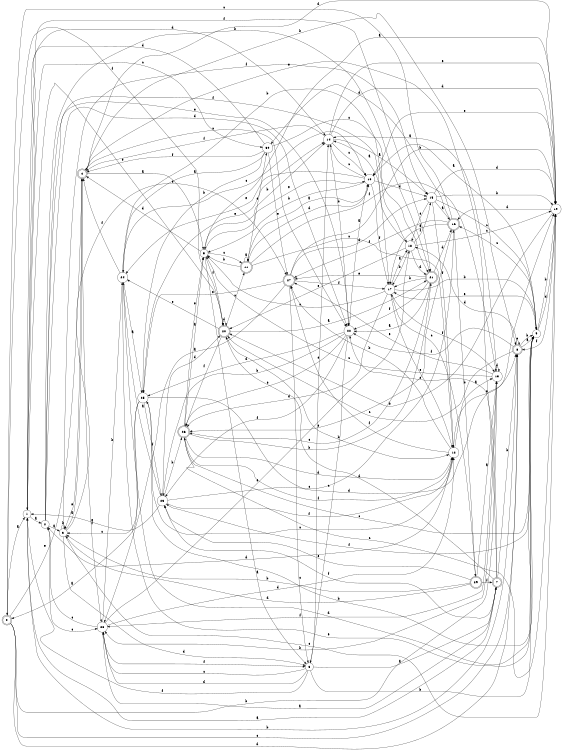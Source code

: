 digraph n25_8 {
__start0 [label="" shape="none"];

rankdir=LR;
size="8,5";

s0 [style="rounded,filled", color="black", fillcolor="white" shape="doublecircle", label="0"];
s1 [style="filled", color="black", fillcolor="white" shape="circle", label="1"];
s2 [style="filled", color="black", fillcolor="white" shape="circle", label="2"];
s3 [style="filled", color="black", fillcolor="white" shape="circle", label="3"];
s4 [style="rounded,filled", color="black", fillcolor="white" shape="doublecircle", label="4"];
s5 [style="filled", color="black", fillcolor="white" shape="circle", label="5"];
s6 [style="filled", color="black", fillcolor="white" shape="circle", label="6"];
s7 [style="rounded,filled", color="black", fillcolor="white" shape="doublecircle", label="7"];
s8 [style="rounded,filled", color="black", fillcolor="white" shape="doublecircle", label="8"];
s9 [style="filled", color="black", fillcolor="white" shape="circle", label="9"];
s10 [style="filled", color="black", fillcolor="white" shape="circle", label="10"];
s11 [style="rounded,filled", color="black", fillcolor="white" shape="doublecircle", label="11"];
s12 [style="filled", color="black", fillcolor="white" shape="circle", label="12"];
s13 [style="filled", color="black", fillcolor="white" shape="circle", label="13"];
s14 [style="filled", color="black", fillcolor="white" shape="circle", label="14"];
s15 [style="filled", color="black", fillcolor="white" shape="circle", label="15"];
s16 [style="rounded,filled", color="black", fillcolor="white" shape="doublecircle", label="16"];
s17 [style="filled", color="black", fillcolor="white" shape="circle", label="17"];
s18 [style="filled", color="black", fillcolor="white" shape="circle", label="18"];
s19 [style="filled", color="black", fillcolor="white" shape="circle", label="19"];
s20 [style="rounded,filled", color="black", fillcolor="white" shape="doublecircle", label="20"];
s21 [style="rounded,filled", color="black", fillcolor="white" shape="doublecircle", label="21"];
s22 [style="filled", color="black", fillcolor="white" shape="circle", label="22"];
s23 [style="filled", color="black", fillcolor="white" shape="circle", label="23"];
s24 [style="filled", color="black", fillcolor="white" shape="circle", label="24"];
s25 [style="filled", color="black", fillcolor="white" shape="circle", label="25"];
s26 [style="rounded,filled", color="black", fillcolor="white" shape="doublecircle", label="26"];
s27 [style="rounded,filled", color="black", fillcolor="white" shape="doublecircle", label="27"];
s28 [style="filled", color="black", fillcolor="white" shape="circle", label="28"];
s29 [style="rounded,filled", color="black", fillcolor="white" shape="doublecircle", label="29"];
s30 [style="filled", color="black", fillcolor="white" shape="circle", label="30"];
s0 -> s1 [label="a"];
s0 -> s13 [label="b"];
s0 -> s8 [label="c"];
s0 -> s8 [label="d"];
s0 -> s4 [label="e"];
s0 -> s20 [label="f"];
s1 -> s2 [label="a"];
s1 -> s8 [label="b"];
s1 -> s30 [label="c"];
s1 -> s14 [label="d"];
s1 -> s20 [label="e"];
s1 -> s21 [label="f"];
s2 -> s3 [label="a"];
s2 -> s21 [label="b"];
s2 -> s28 [label="c"];
s2 -> s22 [label="d"];
s2 -> s22 [label="e"];
s2 -> s17 [label="f"];
s3 -> s4 [label="a"];
s3 -> s3 [label="b"];
s3 -> s19 [label="c"];
s3 -> s6 [label="d"];
s3 -> s27 [label="e"];
s3 -> s15 [label="f"];
s4 -> s5 [label="a"];
s4 -> s8 [label="b"];
s4 -> s22 [label="c"];
s4 -> s19 [label="d"];
s4 -> s3 [label="e"];
s4 -> s28 [label="f"];
s5 -> s6 [label="a"];
s5 -> s14 [label="b"];
s5 -> s11 [label="c"];
s5 -> s4 [label="d"];
s5 -> s10 [label="e"];
s5 -> s20 [label="f"];
s6 -> s7 [label="a"];
s6 -> s9 [label="b"];
s6 -> s28 [label="c"];
s6 -> s28 [label="d"];
s6 -> s14 [label="e"];
s6 -> s1 [label="f"];
s7 -> s1 [label="a"];
s7 -> s8 [label="b"];
s7 -> s22 [label="c"];
s7 -> s20 [label="d"];
s7 -> s4 [label="e"];
s7 -> s23 [label="f"];
s8 -> s9 [label="a"];
s8 -> s9 [label="b"];
s8 -> s20 [label="c"];
s8 -> s18 [label="d"];
s8 -> s8 [label="e"];
s8 -> s22 [label="f"];
s9 -> s10 [label="a"];
s9 -> s19 [label="b"];
s9 -> s16 [label="c"];
s9 -> s19 [label="d"];
s9 -> s17 [label="e"];
s9 -> s23 [label="f"];
s10 -> s11 [label="a"];
s10 -> s5 [label="b"];
s10 -> s14 [label="c"];
s10 -> s15 [label="d"];
s10 -> s24 [label="e"];
s10 -> s17 [label="f"];
s11 -> s11 [label="a"];
s11 -> s5 [label="b"];
s11 -> s12 [label="c"];
s11 -> s10 [label="d"];
s11 -> s30 [label="e"];
s11 -> s13 [label="f"];
s12 -> s13 [label="a"];
s12 -> s27 [label="b"];
s12 -> s25 [label="c"];
s12 -> s2 [label="d"];
s12 -> s8 [label="e"];
s12 -> s27 [label="f"];
s13 -> s14 [label="a"];
s13 -> s28 [label="b"];
s13 -> s5 [label="c"];
s13 -> s13 [label="d"];
s13 -> s27 [label="e"];
s13 -> s28 [label="f"];
s14 -> s15 [label="a"];
s14 -> s22 [label="b"];
s14 -> s10 [label="c"];
s14 -> s19 [label="d"];
s14 -> s19 [label="e"];
s14 -> s4 [label="f"];
s15 -> s16 [label="a"];
s15 -> s19 [label="b"];
s15 -> s9 [label="c"];
s15 -> s19 [label="d"];
s15 -> s18 [label="e"];
s15 -> s12 [label="f"];
s16 -> s17 [label="a"];
s16 -> s29 [label="b"];
s16 -> s0 [label="c"];
s16 -> s30 [label="d"];
s16 -> s26 [label="e"];
s16 -> s27 [label="f"];
s17 -> s18 [label="a"];
s17 -> s9 [label="b"];
s17 -> s5 [label="c"];
s17 -> s26 [label="d"];
s17 -> s12 [label="e"];
s17 -> s13 [label="f"];
s18 -> s14 [label="a"];
s18 -> s17 [label="b"];
s18 -> s19 [label="c"];
s18 -> s21 [label="d"];
s18 -> s20 [label="e"];
s18 -> s15 [label="f"];
s19 -> s5 [label="a"];
s19 -> s20 [label="b"];
s19 -> s26 [label="c"];
s19 -> s16 [label="d"];
s19 -> s10 [label="e"];
s19 -> s8 [label="f"];
s20 -> s21 [label="a"];
s20 -> s12 [label="b"];
s20 -> s11 [label="c"];
s20 -> s20 [label="d"];
s20 -> s24 [label="e"];
s20 -> s26 [label="f"];
s21 -> s22 [label="a"];
s21 -> s17 [label="b"];
s21 -> s26 [label="c"];
s21 -> s16 [label="d"];
s21 -> s27 [label="e"];
s21 -> s22 [label="f"];
s22 -> s10 [label="a"];
s22 -> s23 [label="b"];
s22 -> s6 [label="c"];
s22 -> s25 [label="d"];
s22 -> s26 [label="e"];
s22 -> s23 [label="f"];
s23 -> s24 [label="a"];
s23 -> s26 [label="b"];
s23 -> s16 [label="c"];
s23 -> s20 [label="d"];
s23 -> s1 [label="e"];
s23 -> s12 [label="f"];
s24 -> s25 [label="a"];
s24 -> s18 [label="b"];
s24 -> s10 [label="c"];
s24 -> s9 [label="d"];
s24 -> s9 [label="e"];
s24 -> s4 [label="f"];
s25 -> s0 [label="a"];
s25 -> s9 [label="b"];
s25 -> s3 [label="c"];
s25 -> s19 [label="d"];
s25 -> s14 [label="e"];
s25 -> s23 [label="f"];
s26 -> s5 [label="a"];
s26 -> s21 [label="b"];
s26 -> s9 [label="c"];
s26 -> s12 [label="d"];
s26 -> s5 [label="e"];
s26 -> s12 [label="f"];
s27 -> s28 [label="a"];
s27 -> s19 [label="b"];
s27 -> s6 [label="c"];
s27 -> s15 [label="d"];
s27 -> s25 [label="e"];
s27 -> s17 [label="f"];
s28 -> s7 [label="a"];
s28 -> s24 [label="b"];
s28 -> s2 [label="c"];
s28 -> s12 [label="d"];
s28 -> s18 [label="e"];
s28 -> s6 [label="f"];
s29 -> s13 [label="a"];
s29 -> s3 [label="b"];
s29 -> s17 [label="c"];
s29 -> s3 [label="d"];
s29 -> s23 [label="e"];
s29 -> s7 [label="f"];
s30 -> s24 [label="a"];
s30 -> s25 [label="b"];
s30 -> s21 [label="c"];
s30 -> s1 [label="d"];
s30 -> s27 [label="e"];
s30 -> s4 [label="f"];

}